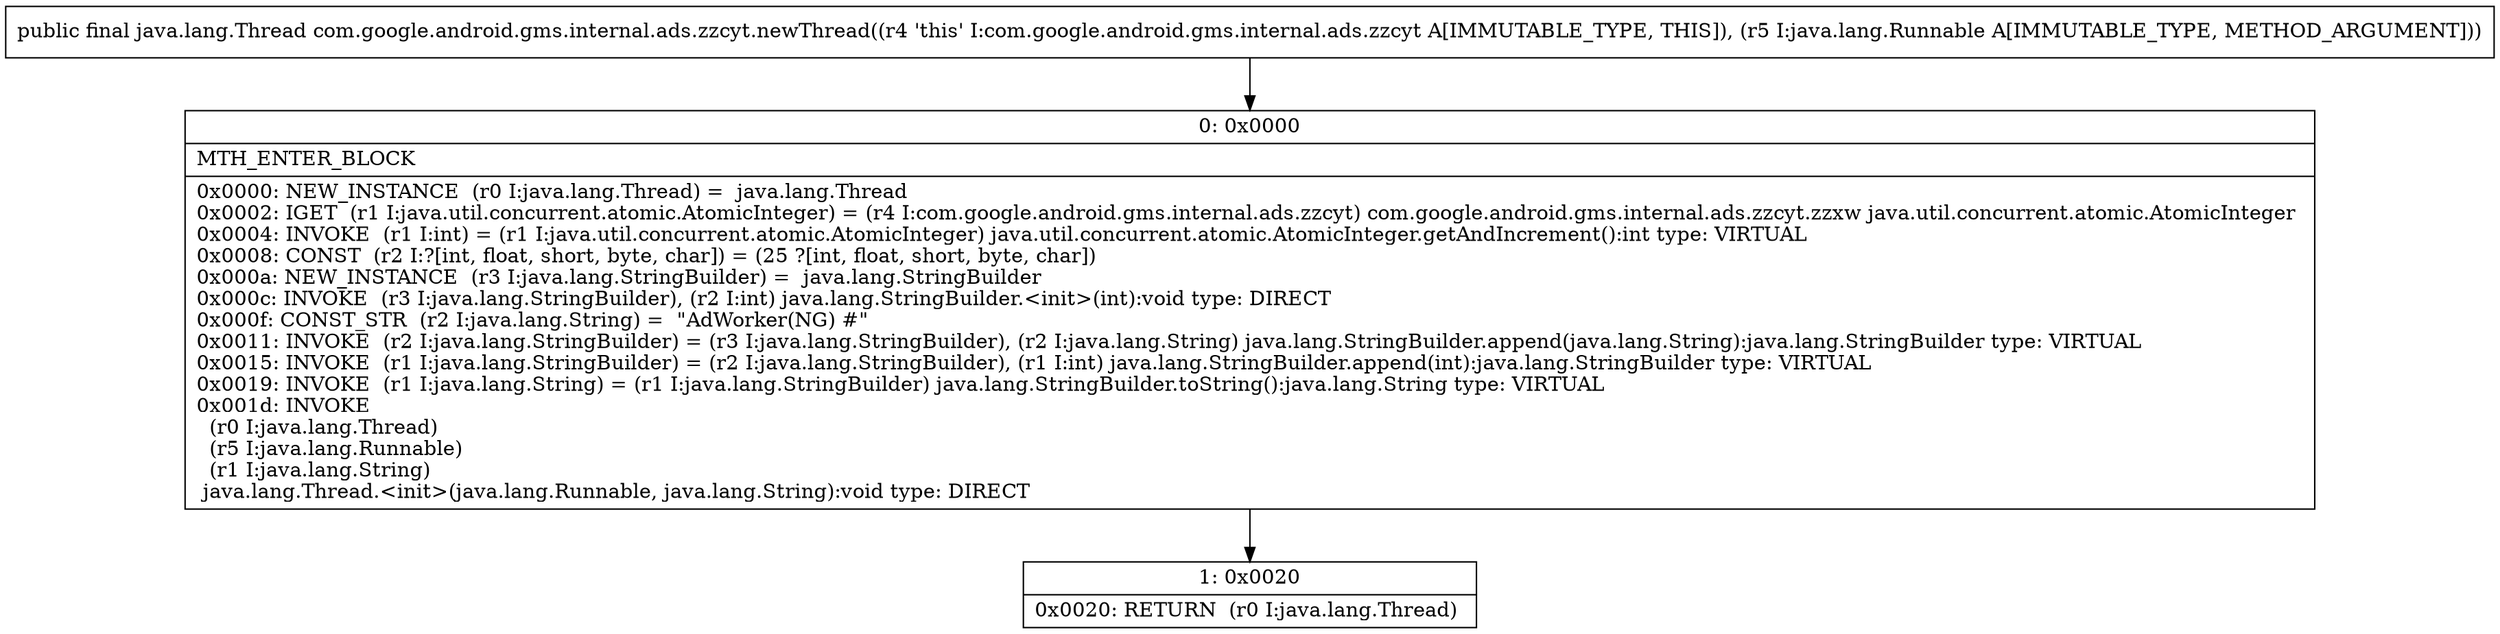 digraph "CFG forcom.google.android.gms.internal.ads.zzcyt.newThread(Ljava\/lang\/Runnable;)Ljava\/lang\/Thread;" {
Node_0 [shape=record,label="{0\:\ 0x0000|MTH_ENTER_BLOCK\l|0x0000: NEW_INSTANCE  (r0 I:java.lang.Thread) =  java.lang.Thread \l0x0002: IGET  (r1 I:java.util.concurrent.atomic.AtomicInteger) = (r4 I:com.google.android.gms.internal.ads.zzcyt) com.google.android.gms.internal.ads.zzcyt.zzxw java.util.concurrent.atomic.AtomicInteger \l0x0004: INVOKE  (r1 I:int) = (r1 I:java.util.concurrent.atomic.AtomicInteger) java.util.concurrent.atomic.AtomicInteger.getAndIncrement():int type: VIRTUAL \l0x0008: CONST  (r2 I:?[int, float, short, byte, char]) = (25 ?[int, float, short, byte, char]) \l0x000a: NEW_INSTANCE  (r3 I:java.lang.StringBuilder) =  java.lang.StringBuilder \l0x000c: INVOKE  (r3 I:java.lang.StringBuilder), (r2 I:int) java.lang.StringBuilder.\<init\>(int):void type: DIRECT \l0x000f: CONST_STR  (r2 I:java.lang.String) =  \"AdWorker(NG) #\" \l0x0011: INVOKE  (r2 I:java.lang.StringBuilder) = (r3 I:java.lang.StringBuilder), (r2 I:java.lang.String) java.lang.StringBuilder.append(java.lang.String):java.lang.StringBuilder type: VIRTUAL \l0x0015: INVOKE  (r1 I:java.lang.StringBuilder) = (r2 I:java.lang.StringBuilder), (r1 I:int) java.lang.StringBuilder.append(int):java.lang.StringBuilder type: VIRTUAL \l0x0019: INVOKE  (r1 I:java.lang.String) = (r1 I:java.lang.StringBuilder) java.lang.StringBuilder.toString():java.lang.String type: VIRTUAL \l0x001d: INVOKE  \l  (r0 I:java.lang.Thread)\l  (r5 I:java.lang.Runnable)\l  (r1 I:java.lang.String)\l java.lang.Thread.\<init\>(java.lang.Runnable, java.lang.String):void type: DIRECT \l}"];
Node_1 [shape=record,label="{1\:\ 0x0020|0x0020: RETURN  (r0 I:java.lang.Thread) \l}"];
MethodNode[shape=record,label="{public final java.lang.Thread com.google.android.gms.internal.ads.zzcyt.newThread((r4 'this' I:com.google.android.gms.internal.ads.zzcyt A[IMMUTABLE_TYPE, THIS]), (r5 I:java.lang.Runnable A[IMMUTABLE_TYPE, METHOD_ARGUMENT])) }"];
MethodNode -> Node_0;
Node_0 -> Node_1;
}

